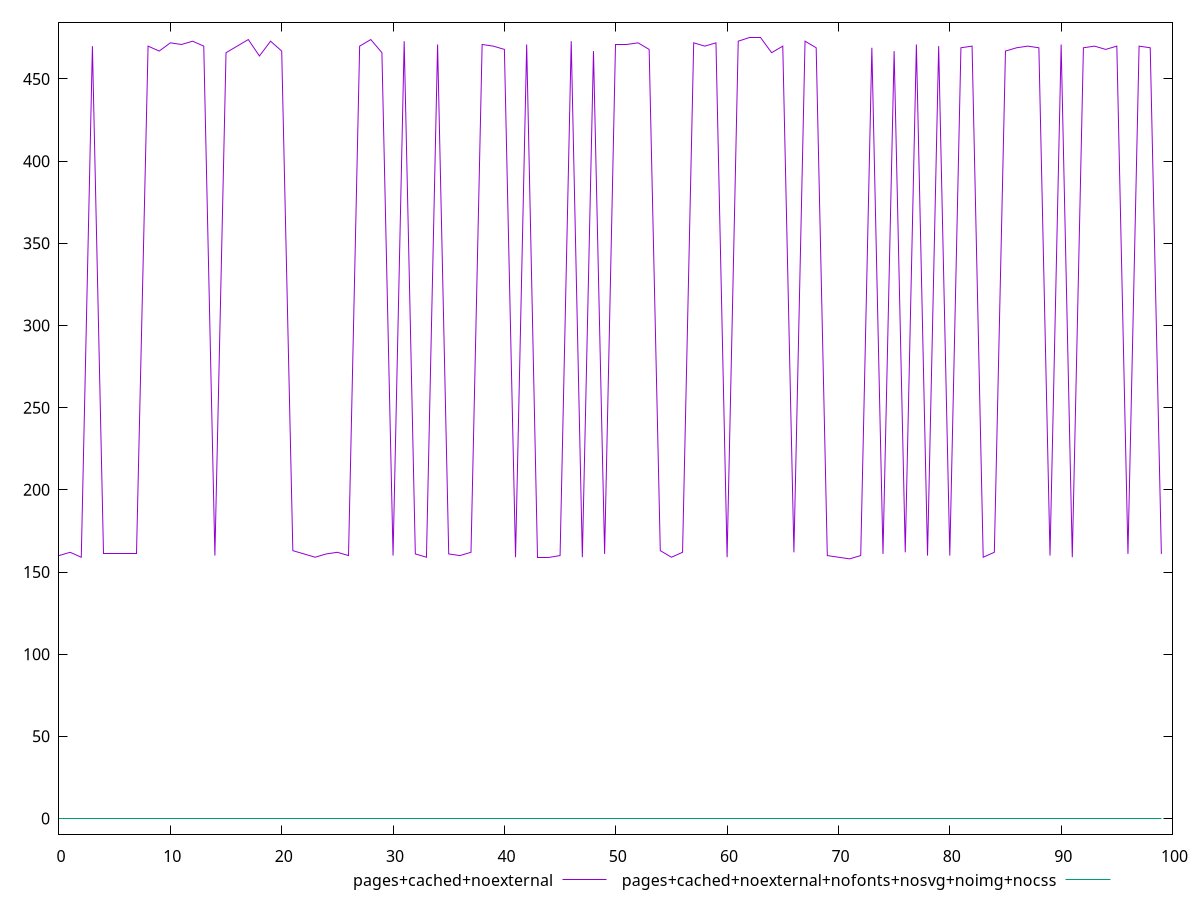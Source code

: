$_pagesCachedNoexternal <<EOF
160
162
159
470
161
161
161
161
470
467
472
471
473
470
160
466
470
474
464
473
467
163
161
159
161
162
160
470
474
466
160
473
161
159
471
161
160
162
471
470
468
159
471
159
159
160
473
159
467
161
471
471
472
468
163
159
162
472
470
472
159
473
475
475
466
470
162
473
469
160
159
158
160
469
161
467
162
471
160
470
160
469
470
159
162
467
469
470
469
160
471
159
469
470
468
470
161
470
469
161
EOF
$_pagesCachedNoexternalNofontsNosvgNoimgNocss <<EOF
0
0
0
0
0
0
0
0
0
0
0
0
0
0
0
0
0
0
0
0
0
0
0
0
0
0
0
0
0
0
0
0
0
0
0
0
0
0
0
0
0
0
0
0
0
0
0
0
0
0
0
0
0
0
0
0
0
0
0
0
0
0
0
0
0
0
0
0
0
0
0
0
0
0
0
0
0
0
0
0
0
0
0
0
0
0
0
0
0
0
0
0
0
0
0
0
0
0
0
0
EOF
set key outside below
set terminal pngcairo
set output "report_00006_2020-11-02T20-21-41.718Z/render-blocking-resources/render-blocking-resources_pages+cached+noexternal_pages+cached+noexternal+nofonts+nosvg+noimg+nocss.png"
set yrange [-9.5:484.5]
plot $_pagesCachedNoexternal title "pages+cached+noexternal" with line ,$_pagesCachedNoexternalNofontsNosvgNoimgNocss title "pages+cached+noexternal+nofonts+nosvg+noimg+nocss" with line ,